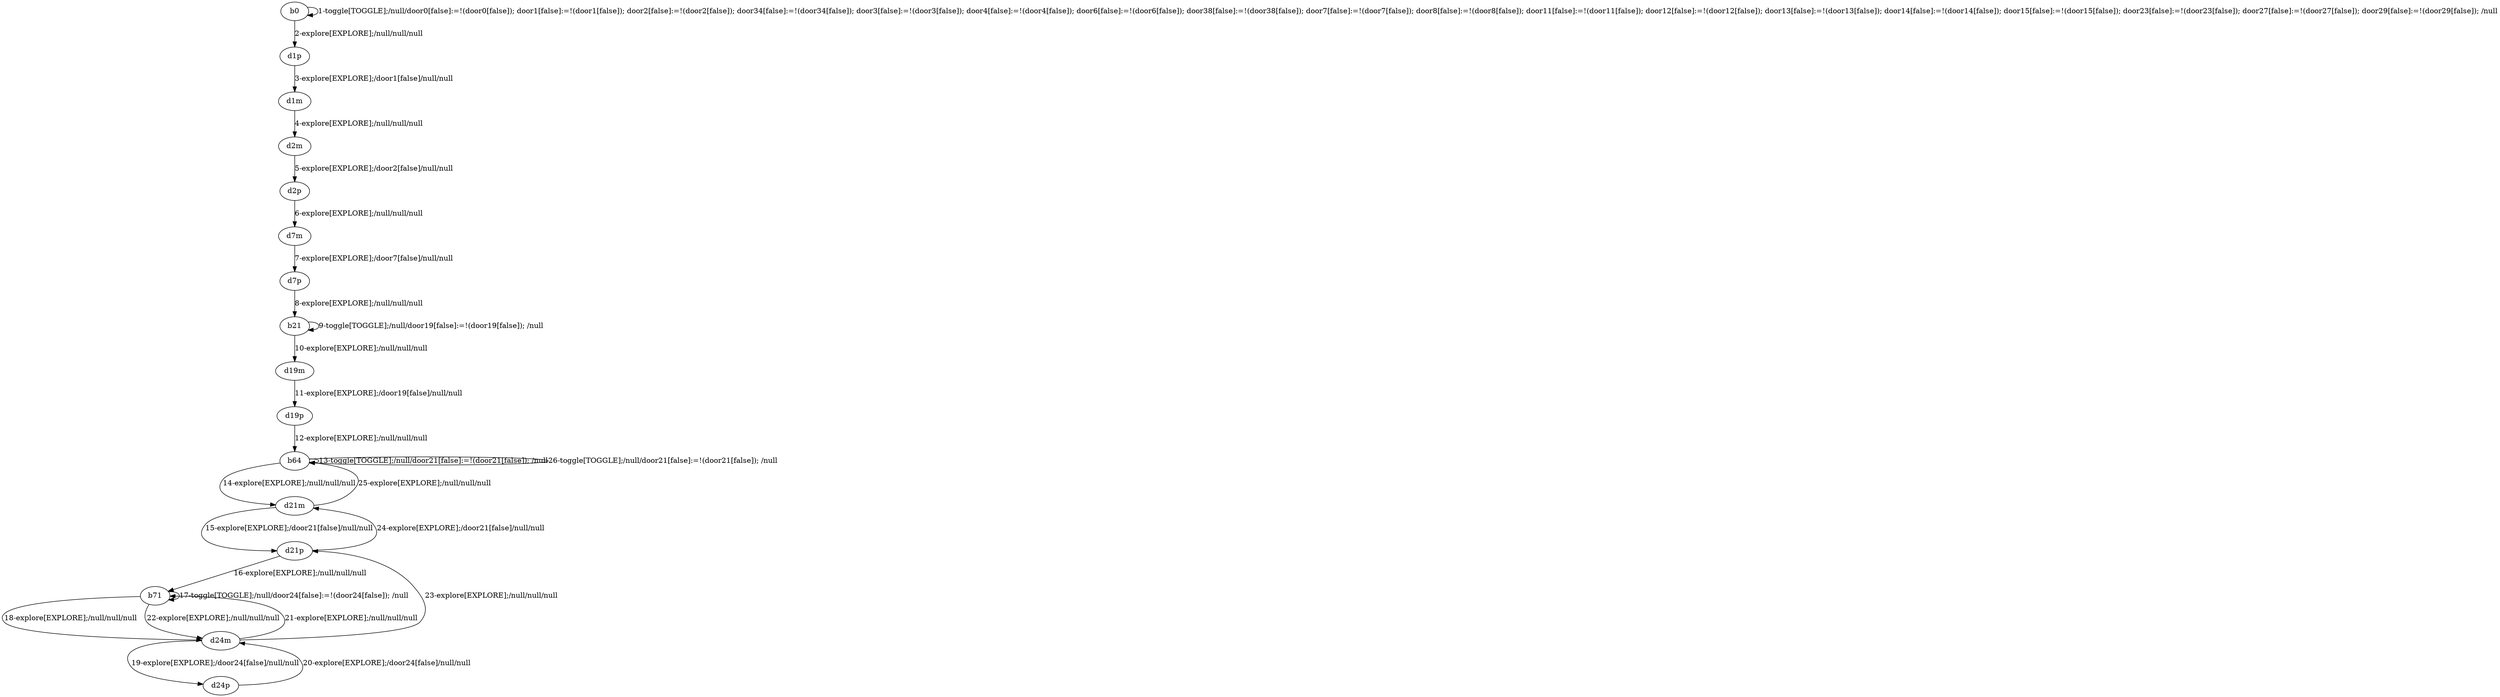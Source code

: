 # Total number of goals covered by this test: 6
# d24m --> b71
# d24m --> d24p
# d21p --> b71
# b71 --> b71
# d24p --> d24m
# b71 --> d24m

digraph g {
"b0" -> "b0" [label = "1-toggle[TOGGLE];/null/door0[false]:=!(door0[false]); door1[false]:=!(door1[false]); door2[false]:=!(door2[false]); door34[false]:=!(door34[false]); door3[false]:=!(door3[false]); door4[false]:=!(door4[false]); door6[false]:=!(door6[false]); door38[false]:=!(door38[false]); door7[false]:=!(door7[false]); door8[false]:=!(door8[false]); door11[false]:=!(door11[false]); door12[false]:=!(door12[false]); door13[false]:=!(door13[false]); door14[false]:=!(door14[false]); door15[false]:=!(door15[false]); door23[false]:=!(door23[false]); door27[false]:=!(door27[false]); door29[false]:=!(door29[false]); /null"];
"b0" -> "d1p" [label = "2-explore[EXPLORE];/null/null/null"];
"d1p" -> "d1m" [label = "3-explore[EXPLORE];/door1[false]/null/null"];
"d1m" -> "d2m" [label = "4-explore[EXPLORE];/null/null/null"];
"d2m" -> "d2p" [label = "5-explore[EXPLORE];/door2[false]/null/null"];
"d2p" -> "d7m" [label = "6-explore[EXPLORE];/null/null/null"];
"d7m" -> "d7p" [label = "7-explore[EXPLORE];/door7[false]/null/null"];
"d7p" -> "b21" [label = "8-explore[EXPLORE];/null/null/null"];
"b21" -> "b21" [label = "9-toggle[TOGGLE];/null/door19[false]:=!(door19[false]); /null"];
"b21" -> "d19m" [label = "10-explore[EXPLORE];/null/null/null"];
"d19m" -> "d19p" [label = "11-explore[EXPLORE];/door19[false]/null/null"];
"d19p" -> "b64" [label = "12-explore[EXPLORE];/null/null/null"];
"b64" -> "b64" [label = "13-toggle[TOGGLE];/null/door21[false]:=!(door21[false]); /null"];
"b64" -> "d21m" [label = "14-explore[EXPLORE];/null/null/null"];
"d21m" -> "d21p" [label = "15-explore[EXPLORE];/door21[false]/null/null"];
"d21p" -> "b71" [label = "16-explore[EXPLORE];/null/null/null"];
"b71" -> "b71" [label = "17-toggle[TOGGLE];/null/door24[false]:=!(door24[false]); /null"];
"b71" -> "d24m" [label = "18-explore[EXPLORE];/null/null/null"];
"d24m" -> "d24p" [label = "19-explore[EXPLORE];/door24[false]/null/null"];
"d24p" -> "d24m" [label = "20-explore[EXPLORE];/door24[false]/null/null"];
"d24m" -> "b71" [label = "21-explore[EXPLORE];/null/null/null"];
"b71" -> "d24m" [label = "22-explore[EXPLORE];/null/null/null"];
"d24m" -> "d21p" [label = "23-explore[EXPLORE];/null/null/null"];
"d21p" -> "d21m" [label = "24-explore[EXPLORE];/door21[false]/null/null"];
"d21m" -> "b64" [label = "25-explore[EXPLORE];/null/null/null"];
"b64" -> "b64" [label = "26-toggle[TOGGLE];/null/door21[false]:=!(door21[false]); /null"];
}